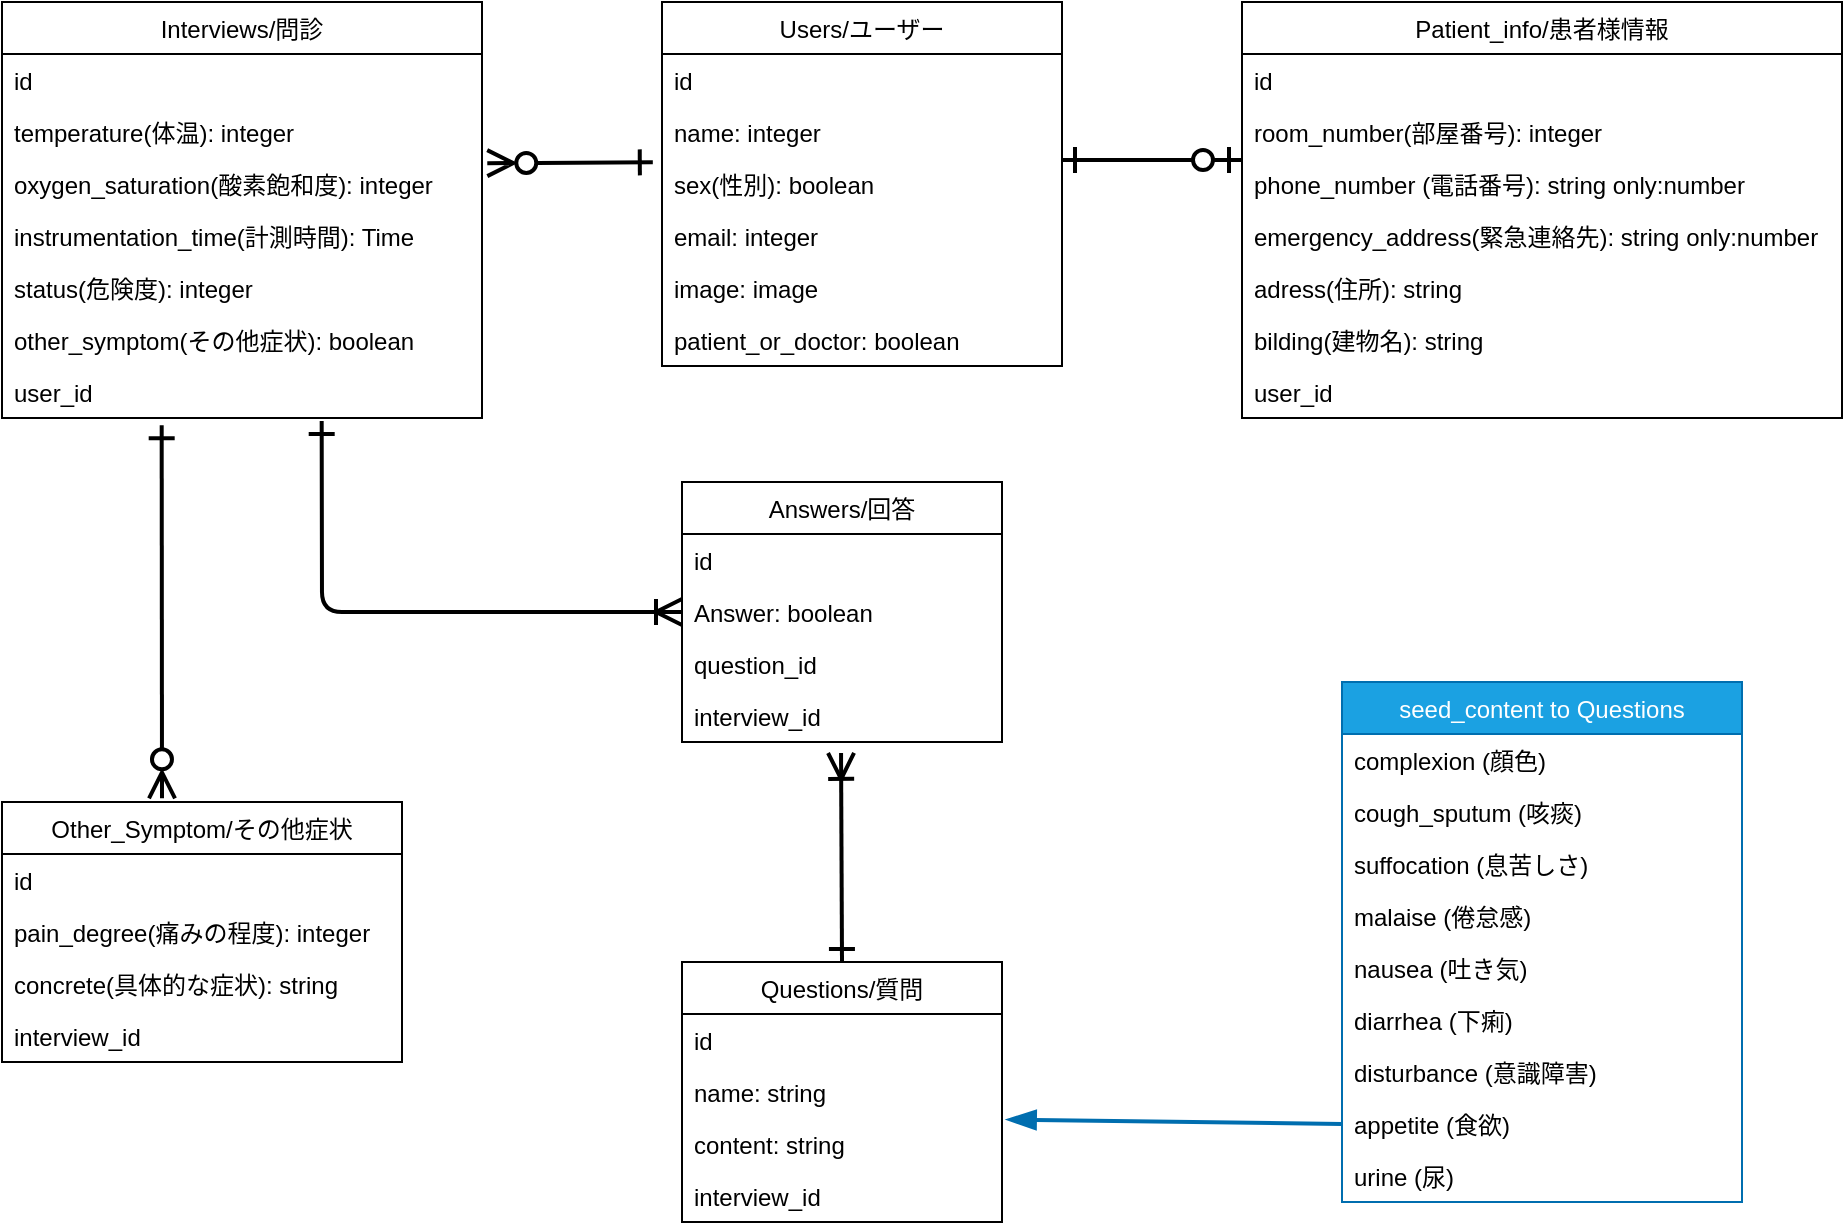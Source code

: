 <mxfile>
    <diagram id="UjBX9D1F_PHXTORusFUd" name="ページ1">
        <mxGraphModel dx="682" dy="485" grid="1" gridSize="10" guides="1" tooltips="1" connect="1" arrows="1" fold="1" page="1" pageScale="1" pageWidth="1000" pageHeight="700" math="0" shadow="0">
            <root>
                <mxCell id="0"/>
                <mxCell id="1" parent="0"/>
                <mxCell id="2" value="Interviews/問診" style="swimlane;fontStyle=0;childLayout=stackLayout;horizontal=1;startSize=26;horizontalStack=0;resizeParent=1;resizeParentMax=0;resizeLast=0;collapsible=1;marginBottom=0;" parent="1" vertex="1">
                    <mxGeometry x="40" y="40" width="240" height="208" as="geometry">
                        <mxRectangle x="40" y="40" width="50" height="26" as="alternateBounds"/>
                    </mxGeometry>
                </mxCell>
                <mxCell id="4" value="id" style="text;strokeColor=none;fillColor=none;align=left;verticalAlign=top;spacingLeft=4;spacingRight=4;overflow=hidden;rotatable=0;points=[[0,0.5],[1,0.5]];portConstraint=eastwest;" parent="2" vertex="1">
                    <mxGeometry y="26" width="240" height="26" as="geometry"/>
                </mxCell>
                <mxCell id="8" value="temperature(体温): integer" style="text;strokeColor=none;fillColor=none;align=left;verticalAlign=top;spacingLeft=4;spacingRight=4;overflow=hidden;rotatable=0;points=[[0,0.5],[1,0.5]];portConstraint=eastwest;" parent="2" vertex="1">
                    <mxGeometry y="52" width="240" height="26" as="geometry"/>
                </mxCell>
                <mxCell id="5" value="oxygen_saturation(酸素飽和度): integer" style="text;strokeColor=none;fillColor=none;align=left;verticalAlign=top;spacingLeft=4;spacingRight=4;overflow=hidden;rotatable=0;points=[[0,0.5],[1,0.5]];portConstraint=eastwest;" parent="2" vertex="1">
                    <mxGeometry y="78" width="240" height="26" as="geometry"/>
                </mxCell>
                <mxCell id="9" value="instrumentation_time(計測時間): Time" style="text;strokeColor=none;fillColor=none;align=left;verticalAlign=top;spacingLeft=4;spacingRight=4;overflow=hidden;rotatable=0;points=[[0,0.5],[1,0.5]];portConstraint=eastwest;" parent="2" vertex="1">
                    <mxGeometry y="104" width="240" height="26" as="geometry"/>
                </mxCell>
                <mxCell id="98" value="status(危険度): integer" style="text;strokeColor=none;fillColor=none;align=left;verticalAlign=top;spacingLeft=4;spacingRight=4;overflow=hidden;rotatable=0;points=[[0,0.5],[1,0.5]];portConstraint=eastwest;" parent="2" vertex="1">
                    <mxGeometry y="130" width="240" height="26" as="geometry"/>
                </mxCell>
                <mxCell id="212" value="other_symptom(その他症状): boolean" style="text;strokeColor=none;fillColor=none;align=left;verticalAlign=top;spacingLeft=4;spacingRight=4;overflow=hidden;rotatable=0;points=[[0,0.5],[1,0.5]];portConstraint=eastwest;" parent="2" vertex="1">
                    <mxGeometry y="156" width="240" height="26" as="geometry"/>
                </mxCell>
                <mxCell id="18" value="user_id" style="text;strokeColor=none;fillColor=none;align=left;verticalAlign=top;spacingLeft=4;spacingRight=4;overflow=hidden;rotatable=0;points=[[0,0.5],[1,0.5]];portConstraint=eastwest;" parent="2" vertex="1">
                    <mxGeometry y="182" width="240" height="26" as="geometry"/>
                </mxCell>
                <mxCell id="64" style="edgeStyle=none;html=1;endArrow=ERzeroToMany;endFill=0;strokeWidth=2;startArrow=ERone;startFill=0;targetPerimeterSpacing=0;rounded=1;sourcePerimeterSpacing=0;endSize=10;startSize=10;entryX=0.2;entryY=-0.014;entryDx=0;entryDy=0;entryPerimeter=0;exitX=0.166;exitY=1.141;exitDx=0;exitDy=0;exitPerimeter=0;" parent="1" edge="1">
                    <mxGeometry relative="1" as="geometry">
                        <mxPoint x="119.84" y="251.666" as="sourcePoint"/>
                        <mxPoint x="120" y="438.18" as="targetPoint"/>
                        <Array as="points"/>
                    </mxGeometry>
                </mxCell>
                <mxCell id="23" value="Users/ユーザー" style="swimlane;fontStyle=0;childLayout=stackLayout;horizontal=1;startSize=26;horizontalStack=0;resizeParent=1;resizeParentMax=0;resizeLast=0;collapsible=1;marginBottom=0;" parent="1" vertex="1">
                    <mxGeometry x="370" y="40" width="200" height="182" as="geometry"/>
                </mxCell>
                <mxCell id="24" value="id" style="text;strokeColor=none;fillColor=none;align=left;verticalAlign=top;spacingLeft=4;spacingRight=4;overflow=hidden;rotatable=0;points=[[0,0.5],[1,0.5]];portConstraint=eastwest;" parent="23" vertex="1">
                    <mxGeometry y="26" width="200" height="26" as="geometry"/>
                </mxCell>
                <mxCell id="25" value="name: integer" style="text;strokeColor=none;fillColor=none;align=left;verticalAlign=top;spacingLeft=4;spacingRight=4;overflow=hidden;rotatable=0;points=[[0,0.5],[1,0.5]];portConstraint=eastwest;" parent="23" vertex="1">
                    <mxGeometry y="52" width="200" height="26" as="geometry"/>
                </mxCell>
                <mxCell id="215" value="sex(性別): boolean" style="text;strokeColor=none;fillColor=none;align=left;verticalAlign=top;spacingLeft=4;spacingRight=4;overflow=hidden;rotatable=0;points=[[0,0.5],[1,0.5]];portConstraint=eastwest;" vertex="1" parent="23">
                    <mxGeometry y="78" width="200" height="26" as="geometry"/>
                </mxCell>
                <mxCell id="26" value="email: integer" style="text;strokeColor=none;fillColor=none;align=left;verticalAlign=top;spacingLeft=4;spacingRight=4;overflow=hidden;rotatable=0;points=[[0,0.5],[1,0.5]];portConstraint=eastwest;" parent="23" vertex="1">
                    <mxGeometry y="104" width="200" height="26" as="geometry"/>
                </mxCell>
                <mxCell id="130" value="image: image" style="text;strokeColor=none;fillColor=none;align=left;verticalAlign=top;spacingLeft=4;spacingRight=4;overflow=hidden;rotatable=0;points=[[0,0.5],[1,0.5]];portConstraint=eastwest;" parent="23" vertex="1">
                    <mxGeometry y="130" width="200" height="26" as="geometry"/>
                </mxCell>
                <mxCell id="106" value="patient_or_doctor: boolean" style="text;strokeColor=none;fillColor=none;align=left;verticalAlign=top;spacingLeft=4;spacingRight=4;overflow=hidden;rotatable=0;points=[[0,0.5],[1,0.5]];portConstraint=eastwest;" parent="23" vertex="1">
                    <mxGeometry y="156" width="200" height="26" as="geometry"/>
                </mxCell>
                <mxCell id="134" value="Patient_info/患者様情報" style="swimlane;fontStyle=0;childLayout=stackLayout;horizontal=1;startSize=26;horizontalStack=0;resizeParent=1;resizeParentMax=0;resizeLast=0;collapsible=1;marginBottom=0;" parent="1" vertex="1">
                    <mxGeometry x="660" y="40" width="300" height="208" as="geometry"/>
                </mxCell>
                <mxCell id="135" value="id" style="text;strokeColor=none;fillColor=none;align=left;verticalAlign=top;spacingLeft=4;spacingRight=4;overflow=hidden;rotatable=0;points=[[0,0.5],[1,0.5]];portConstraint=eastwest;" parent="134" vertex="1">
                    <mxGeometry y="26" width="300" height="26" as="geometry"/>
                </mxCell>
                <mxCell id="27" value="room_number(部屋番号): integer" style="text;strokeColor=none;fillColor=none;align=left;verticalAlign=top;spacingLeft=4;spacingRight=4;overflow=hidden;rotatable=0;points=[[0,0.5],[1,0.5]];portConstraint=eastwest;" parent="134" vertex="1">
                    <mxGeometry y="52" width="300" height="26" as="geometry"/>
                </mxCell>
                <mxCell id="28" value="phone_number (電話番号): string only:number" style="text;strokeColor=none;fillColor=none;align=left;verticalAlign=top;spacingLeft=4;spacingRight=4;overflow=hidden;rotatable=0;points=[[0,0.5],[1,0.5]];portConstraint=eastwest;fontSize=12;" parent="134" vertex="1">
                    <mxGeometry y="78" width="300" height="26" as="geometry"/>
                </mxCell>
                <mxCell id="73" value="emergency_address(緊急連絡先): string only:number" style="text;strokeColor=none;fillColor=none;align=left;verticalAlign=top;spacingLeft=4;spacingRight=4;overflow=hidden;rotatable=0;points=[[0,0.5],[1,0.5]];portConstraint=eastwest;" parent="134" vertex="1">
                    <mxGeometry y="104" width="300" height="26" as="geometry"/>
                </mxCell>
                <mxCell id="30" value="adress(住所): string" style="text;strokeColor=none;fillColor=none;align=left;verticalAlign=top;spacingLeft=4;spacingRight=4;overflow=hidden;rotatable=0;points=[[0,0.5],[1,0.5]];portConstraint=eastwest;" parent="134" vertex="1">
                    <mxGeometry y="130" width="300" height="26" as="geometry"/>
                </mxCell>
                <mxCell id="65" value="bilding(建物名): string" style="text;strokeColor=none;fillColor=none;align=left;verticalAlign=top;spacingLeft=4;spacingRight=4;overflow=hidden;rotatable=0;points=[[0,0.5],[1,0.5]];portConstraint=eastwest;" parent="134" vertex="1">
                    <mxGeometry y="156" width="300" height="26" as="geometry"/>
                </mxCell>
                <mxCell id="139" value="user_id" style="text;strokeColor=none;fillColor=none;align=left;verticalAlign=top;spacingLeft=4;spacingRight=4;overflow=hidden;rotatable=0;points=[[0,0.5],[1,0.5]];portConstraint=eastwest;" parent="134" vertex="1">
                    <mxGeometry y="182" width="300" height="26" as="geometry"/>
                </mxCell>
                <mxCell id="141" value="Answers/回答" style="swimlane;fontStyle=0;childLayout=stackLayout;horizontal=1;startSize=26;horizontalStack=0;resizeParent=1;resizeParentMax=0;resizeLast=0;collapsible=1;marginBottom=0;" parent="1" vertex="1">
                    <mxGeometry x="380" y="280" width="160" height="130" as="geometry"/>
                </mxCell>
                <mxCell id="142" value="id" style="text;strokeColor=none;fillColor=none;align=left;verticalAlign=top;spacingLeft=4;spacingRight=4;overflow=hidden;rotatable=0;points=[[0,0.5],[1,0.5]];portConstraint=eastwest;" parent="141" vertex="1">
                    <mxGeometry y="26" width="160" height="26" as="geometry"/>
                </mxCell>
                <mxCell id="10" value="Answer: boolean" style="text;strokeColor=none;fillColor=none;align=left;verticalAlign=top;spacingLeft=4;spacingRight=4;overflow=hidden;rotatable=0;points=[[0,0.5],[1,0.5]];portConstraint=eastwest;" parent="141" vertex="1">
                    <mxGeometry y="52" width="160" height="26" as="geometry"/>
                </mxCell>
                <mxCell id="13" value="question_id" style="text;strokeColor=none;fillColor=none;align=left;verticalAlign=top;spacingLeft=4;spacingRight=4;overflow=hidden;rotatable=0;points=[[0,0.5],[1,0.5]];portConstraint=eastwest;" parent="141" vertex="1">
                    <mxGeometry y="78" width="160" height="26" as="geometry"/>
                </mxCell>
                <mxCell id="146" value="interview_id" style="text;strokeColor=none;fillColor=none;align=left;verticalAlign=top;spacingLeft=4;spacingRight=4;overflow=hidden;rotatable=0;points=[[0,0.5],[1,0.5]];portConstraint=eastwest;" parent="141" vertex="1">
                    <mxGeometry y="104" width="160" height="26" as="geometry"/>
                </mxCell>
                <mxCell id="149" style="edgeStyle=none;html=1;endArrow=ERzeroToMany;endFill=0;strokeWidth=2;startArrow=ERone;startFill=0;targetPerimeterSpacing=0;rounded=1;sourcePerimeterSpacing=0;endSize=10;startSize=10;entryX=1.011;entryY=0.099;entryDx=0;entryDy=0;entryPerimeter=0;exitX=-0.023;exitY=0.083;exitDx=0;exitDy=0;exitPerimeter=0;" parent="1" source="215" target="5" edge="1">
                    <mxGeometry relative="1" as="geometry">
                        <mxPoint x="360" y="121" as="sourcePoint"/>
                        <mxPoint x="319.44" y="273.172" as="targetPoint"/>
                        <Array as="points"/>
                    </mxGeometry>
                </mxCell>
                <mxCell id="150" style="edgeStyle=none;html=1;endArrow=ERzeroToOne;endFill=0;strokeWidth=2;startArrow=ERone;startFill=0;targetPerimeterSpacing=0;rounded=1;sourcePerimeterSpacing=0;endSize=10;startSize=10;entryX=0;entryY=0.5;entryDx=0;entryDy=0;" parent="1" edge="1">
                    <mxGeometry relative="1" as="geometry">
                        <mxPoint x="570" y="119" as="sourcePoint"/>
                        <mxPoint x="660" y="119" as="targetPoint"/>
                        <Array as="points"/>
                    </mxGeometry>
                </mxCell>
                <mxCell id="159" value="Other_Symptom/その他症状" style="swimlane;fontStyle=0;childLayout=stackLayout;horizontal=1;startSize=26;horizontalStack=0;resizeParent=1;resizeParentMax=0;resizeLast=0;collapsible=1;marginBottom=0;" parent="1" vertex="1">
                    <mxGeometry x="40" y="440" width="200" height="130" as="geometry"/>
                </mxCell>
                <mxCell id="160" value="id" style="text;strokeColor=none;fillColor=none;align=left;verticalAlign=top;spacingLeft=4;spacingRight=4;overflow=hidden;rotatable=0;points=[[0,0.5],[1,0.5]];portConstraint=eastwest;" parent="159" vertex="1">
                    <mxGeometry y="26" width="200" height="26" as="geometry"/>
                </mxCell>
                <mxCell id="161" value="pain_degree(痛みの程度): integer" style="text;strokeColor=none;fillColor=none;align=left;verticalAlign=top;spacingLeft=4;spacingRight=4;overflow=hidden;rotatable=0;points=[[0,0.5],[1,0.5]];portConstraint=eastwest;" parent="159" vertex="1">
                    <mxGeometry y="52" width="200" height="26" as="geometry"/>
                </mxCell>
                <mxCell id="162" value="concrete(具体的な症状): string" style="text;strokeColor=none;fillColor=none;align=left;verticalAlign=top;spacingLeft=4;spacingRight=4;overflow=hidden;rotatable=0;points=[[0,0.5],[1,0.5]];portConstraint=eastwest;" parent="159" vertex="1">
                    <mxGeometry y="78" width="200" height="26" as="geometry"/>
                </mxCell>
                <mxCell id="163" value="interview_id" style="text;strokeColor=none;fillColor=none;align=left;verticalAlign=top;spacingLeft=4;spacingRight=4;overflow=hidden;rotatable=0;points=[[0,0.5],[1,0.5]];portConstraint=eastwest;" parent="159" vertex="1">
                    <mxGeometry y="104" width="200" height="26" as="geometry"/>
                </mxCell>
                <mxCell id="213" style="edgeStyle=none;html=1;exitX=0.5;exitY=0;exitDx=0;exitDy=0;endArrow=ERoneToMany;endFill=0;strokeWidth=2;startArrow=ERone;startFill=0;endSize=10;startSize=10;entryX=0.497;entryY=1.21;entryDx=0;entryDy=0;entryPerimeter=0;" parent="1" source="164" target="146" edge="1">
                    <mxGeometry relative="1" as="geometry">
                        <mxPoint x="360" y="450" as="targetPoint"/>
                    </mxGeometry>
                </mxCell>
                <mxCell id="164" value="Questions/質問" style="swimlane;fontStyle=0;childLayout=stackLayout;horizontal=1;startSize=26;horizontalStack=0;resizeParent=1;resizeParentMax=0;resizeLast=0;collapsible=1;marginBottom=0;" parent="1" vertex="1">
                    <mxGeometry x="380" y="520" width="160" height="130" as="geometry"/>
                </mxCell>
                <mxCell id="165" value="id" style="text;strokeColor=none;fillColor=none;align=left;verticalAlign=top;spacingLeft=4;spacingRight=4;overflow=hidden;rotatable=0;points=[[0,0.5],[1,0.5]];portConstraint=eastwest;" parent="164" vertex="1">
                    <mxGeometry y="26" width="160" height="26" as="geometry"/>
                </mxCell>
                <mxCell id="184" value="name: string" style="text;strokeColor=none;fillColor=none;align=left;verticalAlign=top;spacingLeft=4;spacingRight=4;overflow=hidden;rotatable=0;points=[[0,0.5],[1,0.5]];portConstraint=eastwest;" parent="164" vertex="1">
                    <mxGeometry y="52" width="160" height="26" as="geometry"/>
                </mxCell>
                <mxCell id="185" value="content: string" style="text;strokeColor=none;fillColor=none;align=left;verticalAlign=top;spacingLeft=4;spacingRight=4;overflow=hidden;rotatable=0;points=[[0,0.5],[1,0.5]];portConstraint=eastwest;" parent="164" vertex="1">
                    <mxGeometry y="78" width="160" height="26" as="geometry"/>
                </mxCell>
                <mxCell id="171" value="interview_id" style="text;strokeColor=none;fillColor=none;align=left;verticalAlign=top;spacingLeft=4;spacingRight=4;overflow=hidden;rotatable=0;points=[[0,0.5],[1,0.5]];portConstraint=eastwest;" parent="164" vertex="1">
                    <mxGeometry y="104" width="160" height="26" as="geometry"/>
                </mxCell>
                <mxCell id="188" style="edgeStyle=none;html=1;endArrow=ERoneToMany;endFill=0;strokeWidth=2;startArrow=ERone;startFill=0;targetPerimeterSpacing=0;rounded=1;sourcePerimeterSpacing=0;endSize=10;startSize=10;entryX=0;entryY=0.5;entryDx=0;entryDy=0;exitX=0.666;exitY=1.056;exitDx=0;exitDy=0;exitPerimeter=0;" parent="1" source="18" target="10" edge="1">
                    <mxGeometry relative="1" as="geometry">
                        <mxPoint x="161" y="250" as="sourcePoint"/>
                        <mxPoint x="161" y="360" as="targetPoint"/>
                        <Array as="points">
                            <mxPoint x="200" y="345"/>
                        </Array>
                    </mxGeometry>
                </mxCell>
                <mxCell id="214" style="edgeStyle=none;html=1;entryX=1.014;entryY=0.031;entryDx=0;entryDy=0;entryPerimeter=0;startArrow=none;startFill=0;endArrow=blockThin;endFill=1;strokeWidth=2;endSize=10;fillColor=#1ba1e2;strokeColor=#006EAF;exitX=0;exitY=0.5;exitDx=0;exitDy=0;" parent="1" source="202" target="185" edge="1">
                    <mxGeometry relative="1" as="geometry">
                        <Array as="points"/>
                        <mxPoint x="590" y="599" as="sourcePoint"/>
                    </mxGeometry>
                </mxCell>
                <mxCell id="189" value="seed_content to Questions" style="swimlane;fontStyle=0;childLayout=stackLayout;horizontal=1;startSize=26;horizontalStack=0;resizeParent=1;resizeParentMax=0;resizeLast=0;collapsible=1;marginBottom=0;fillColor=#1ba1e2;fontColor=#ffffff;strokeColor=#006EAF;" parent="1" vertex="1">
                    <mxGeometry x="710" y="380" width="200" height="260" as="geometry"/>
                </mxCell>
                <mxCell id="195" value="complexion (顔色)" style="text;strokeColor=none;fillColor=none;align=left;verticalAlign=top;spacingLeft=4;spacingRight=4;overflow=hidden;rotatable=0;points=[[0,0.5],[1,0.5]];portConstraint=eastwest;" parent="189" vertex="1">
                    <mxGeometry y="26" width="200" height="26" as="geometry"/>
                </mxCell>
                <mxCell id="196" value="cough_sputum (咳痰)" style="text;strokeColor=none;fillColor=none;align=left;verticalAlign=top;spacingLeft=4;spacingRight=4;overflow=hidden;rotatable=0;points=[[0,0.5],[1,0.5]];portConstraint=eastwest;" parent="189" vertex="1">
                    <mxGeometry y="52" width="200" height="26" as="geometry"/>
                </mxCell>
                <mxCell id="197" value="suffocation (息苦しさ)" style="text;strokeColor=none;fillColor=none;align=left;verticalAlign=top;spacingLeft=4;spacingRight=4;overflow=hidden;rotatable=0;points=[[0,0.5],[1,0.5]];portConstraint=eastwest;" parent="189" vertex="1">
                    <mxGeometry y="78" width="200" height="26" as="geometry"/>
                </mxCell>
                <mxCell id="198" value="malaise (倦怠感)" style="text;strokeColor=none;fillColor=none;align=left;verticalAlign=top;spacingLeft=4;spacingRight=4;overflow=hidden;rotatable=0;points=[[0,0.5],[1,0.5]];portConstraint=eastwest;" parent="189" vertex="1">
                    <mxGeometry y="104" width="200" height="26" as="geometry"/>
                </mxCell>
                <mxCell id="199" value="nausea (吐き気)" style="text;strokeColor=none;fillColor=none;align=left;verticalAlign=top;spacingLeft=4;spacingRight=4;overflow=hidden;rotatable=0;points=[[0,0.5],[1,0.5]];portConstraint=eastwest;" parent="189" vertex="1">
                    <mxGeometry y="130" width="200" height="26" as="geometry"/>
                </mxCell>
                <mxCell id="200" value="diarrhea (下痢)" style="text;strokeColor=none;fillColor=none;align=left;verticalAlign=top;spacingLeft=4;spacingRight=4;overflow=hidden;rotatable=0;points=[[0,0.5],[1,0.5]];portConstraint=eastwest;" parent="189" vertex="1">
                    <mxGeometry y="156" width="200" height="26" as="geometry"/>
                </mxCell>
                <mxCell id="201" value="disturbance (意識障害)" style="text;strokeColor=none;fillColor=none;align=left;verticalAlign=top;spacingLeft=4;spacingRight=4;overflow=hidden;rotatable=0;points=[[0,0.5],[1,0.5]];portConstraint=eastwest;" parent="189" vertex="1">
                    <mxGeometry y="182" width="200" height="26" as="geometry"/>
                </mxCell>
                <mxCell id="202" value="appetite (食欲)" style="text;strokeColor=none;fillColor=none;align=left;verticalAlign=top;spacingLeft=4;spacingRight=4;overflow=hidden;rotatable=0;points=[[0,0.5],[1,0.5]];portConstraint=eastwest;" parent="189" vertex="1">
                    <mxGeometry y="208" width="200" height="26" as="geometry"/>
                </mxCell>
                <mxCell id="203" value="urine (尿)" style="text;strokeColor=none;fillColor=none;align=left;verticalAlign=top;spacingLeft=4;spacingRight=4;overflow=hidden;rotatable=0;points=[[0,0.5],[1,0.5]];portConstraint=eastwest;" parent="189" vertex="1">
                    <mxGeometry y="234" width="200" height="26" as="geometry"/>
                </mxCell>
            </root>
        </mxGraphModel>
    </diagram>
</mxfile>
